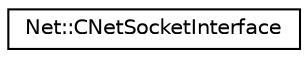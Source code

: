 digraph "Graphical Class Hierarchy"
{
  edge [fontname="Helvetica",fontsize="10",labelfontname="Helvetica",labelfontsize="10"];
  node [fontname="Helvetica",fontsize="10",shape=record];
  rankdir="LR";
  Node0 [label="Net::CNetSocketInterface",height=0.2,width=0.4,color="black", fillcolor="white", style="filled",URL="$class_net_1_1_c_net_socket_interface.html",tooltip="The interface for accessing sockets. At the beginning of using the functions, you need to initialize..."];
}
